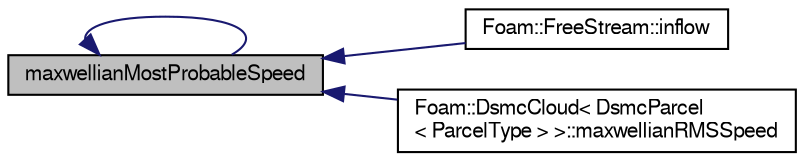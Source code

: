 digraph "maxwellianMostProbableSpeed"
{
  bgcolor="transparent";
  edge [fontname="FreeSans",fontsize="10",labelfontname="FreeSans",labelfontsize="10"];
  node [fontname="FreeSans",fontsize="10",shape=record];
  rankdir="LR";
  Node143 [label="maxwellianMostProbableSpeed",height=0.2,width=0.4,color="black", fillcolor="grey75", style="filled", fontcolor="black"];
  Node143 -> Node144 [dir="back",color="midnightblue",fontsize="10",style="solid",fontname="FreeSans"];
  Node144 [label="Foam::FreeStream::inflow",height=0.2,width=0.4,color="black",URL="$a23718.html#a84e6a7b742df4fcb240fff3040770a0b",tooltip="Introduce particles. "];
  Node143 -> Node143 [dir="back",color="midnightblue",fontsize="10",style="solid",fontname="FreeSans"];
  Node143 -> Node145 [dir="back",color="midnightblue",fontsize="10",style="solid",fontname="FreeSans"];
  Node145 [label="Foam::DsmcCloud\< DsmcParcel\l\< ParcelType \> \>::maxwellianRMSSpeed",height=0.2,width=0.4,color="black",URL="$a23686.html#a9e211d96e8de8999a71e45d76ed9d84d"];
}
